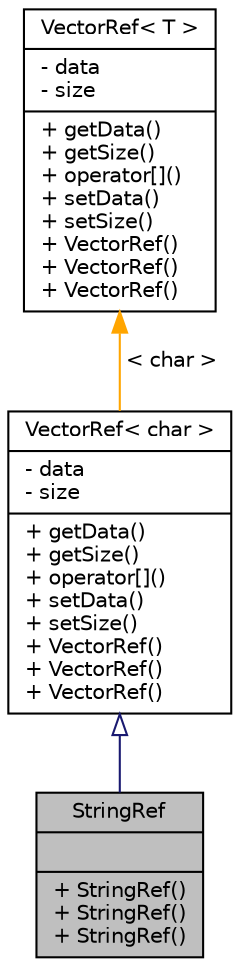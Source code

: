 digraph "StringRef"
{
  edge [fontname="Helvetica",fontsize="10",labelfontname="Helvetica",labelfontsize="10"];
  node [fontname="Helvetica",fontsize="10",shape=record];
  Node852 [label="{StringRef\n||+ StringRef()\l+ StringRef()\l+ StringRef()\l}",height=0.2,width=0.4,color="black", fillcolor="grey75", style="filled", fontcolor="black"];
  Node853 -> Node852 [dir="back",color="midnightblue",fontsize="10",style="solid",arrowtail="onormal",fontname="Helvetica"];
  Node853 [label="{VectorRef\< char \>\n|- data\l- size\l|+ getData()\l+ getSize()\l+ operator[]()\l+ setData()\l+ setSize()\l+ VectorRef()\l+ VectorRef()\l+ VectorRef()\l}",height=0.2,width=0.4,color="black", fillcolor="white", style="filled",URL="$d9/deb/class_vector_ref.html"];
  Node854 -> Node853 [dir="back",color="orange",fontsize="10",style="solid",label=" \< char \>" ,fontname="Helvetica"];
  Node854 [label="{VectorRef\< T \>\n|- data\l- size\l|+ getData()\l+ getSize()\l+ operator[]()\l+ setData()\l+ setSize()\l+ VectorRef()\l+ VectorRef()\l+ VectorRef()\l}",height=0.2,width=0.4,color="black", fillcolor="white", style="filled",URL="$d9/deb/class_vector_ref.html"];
}
